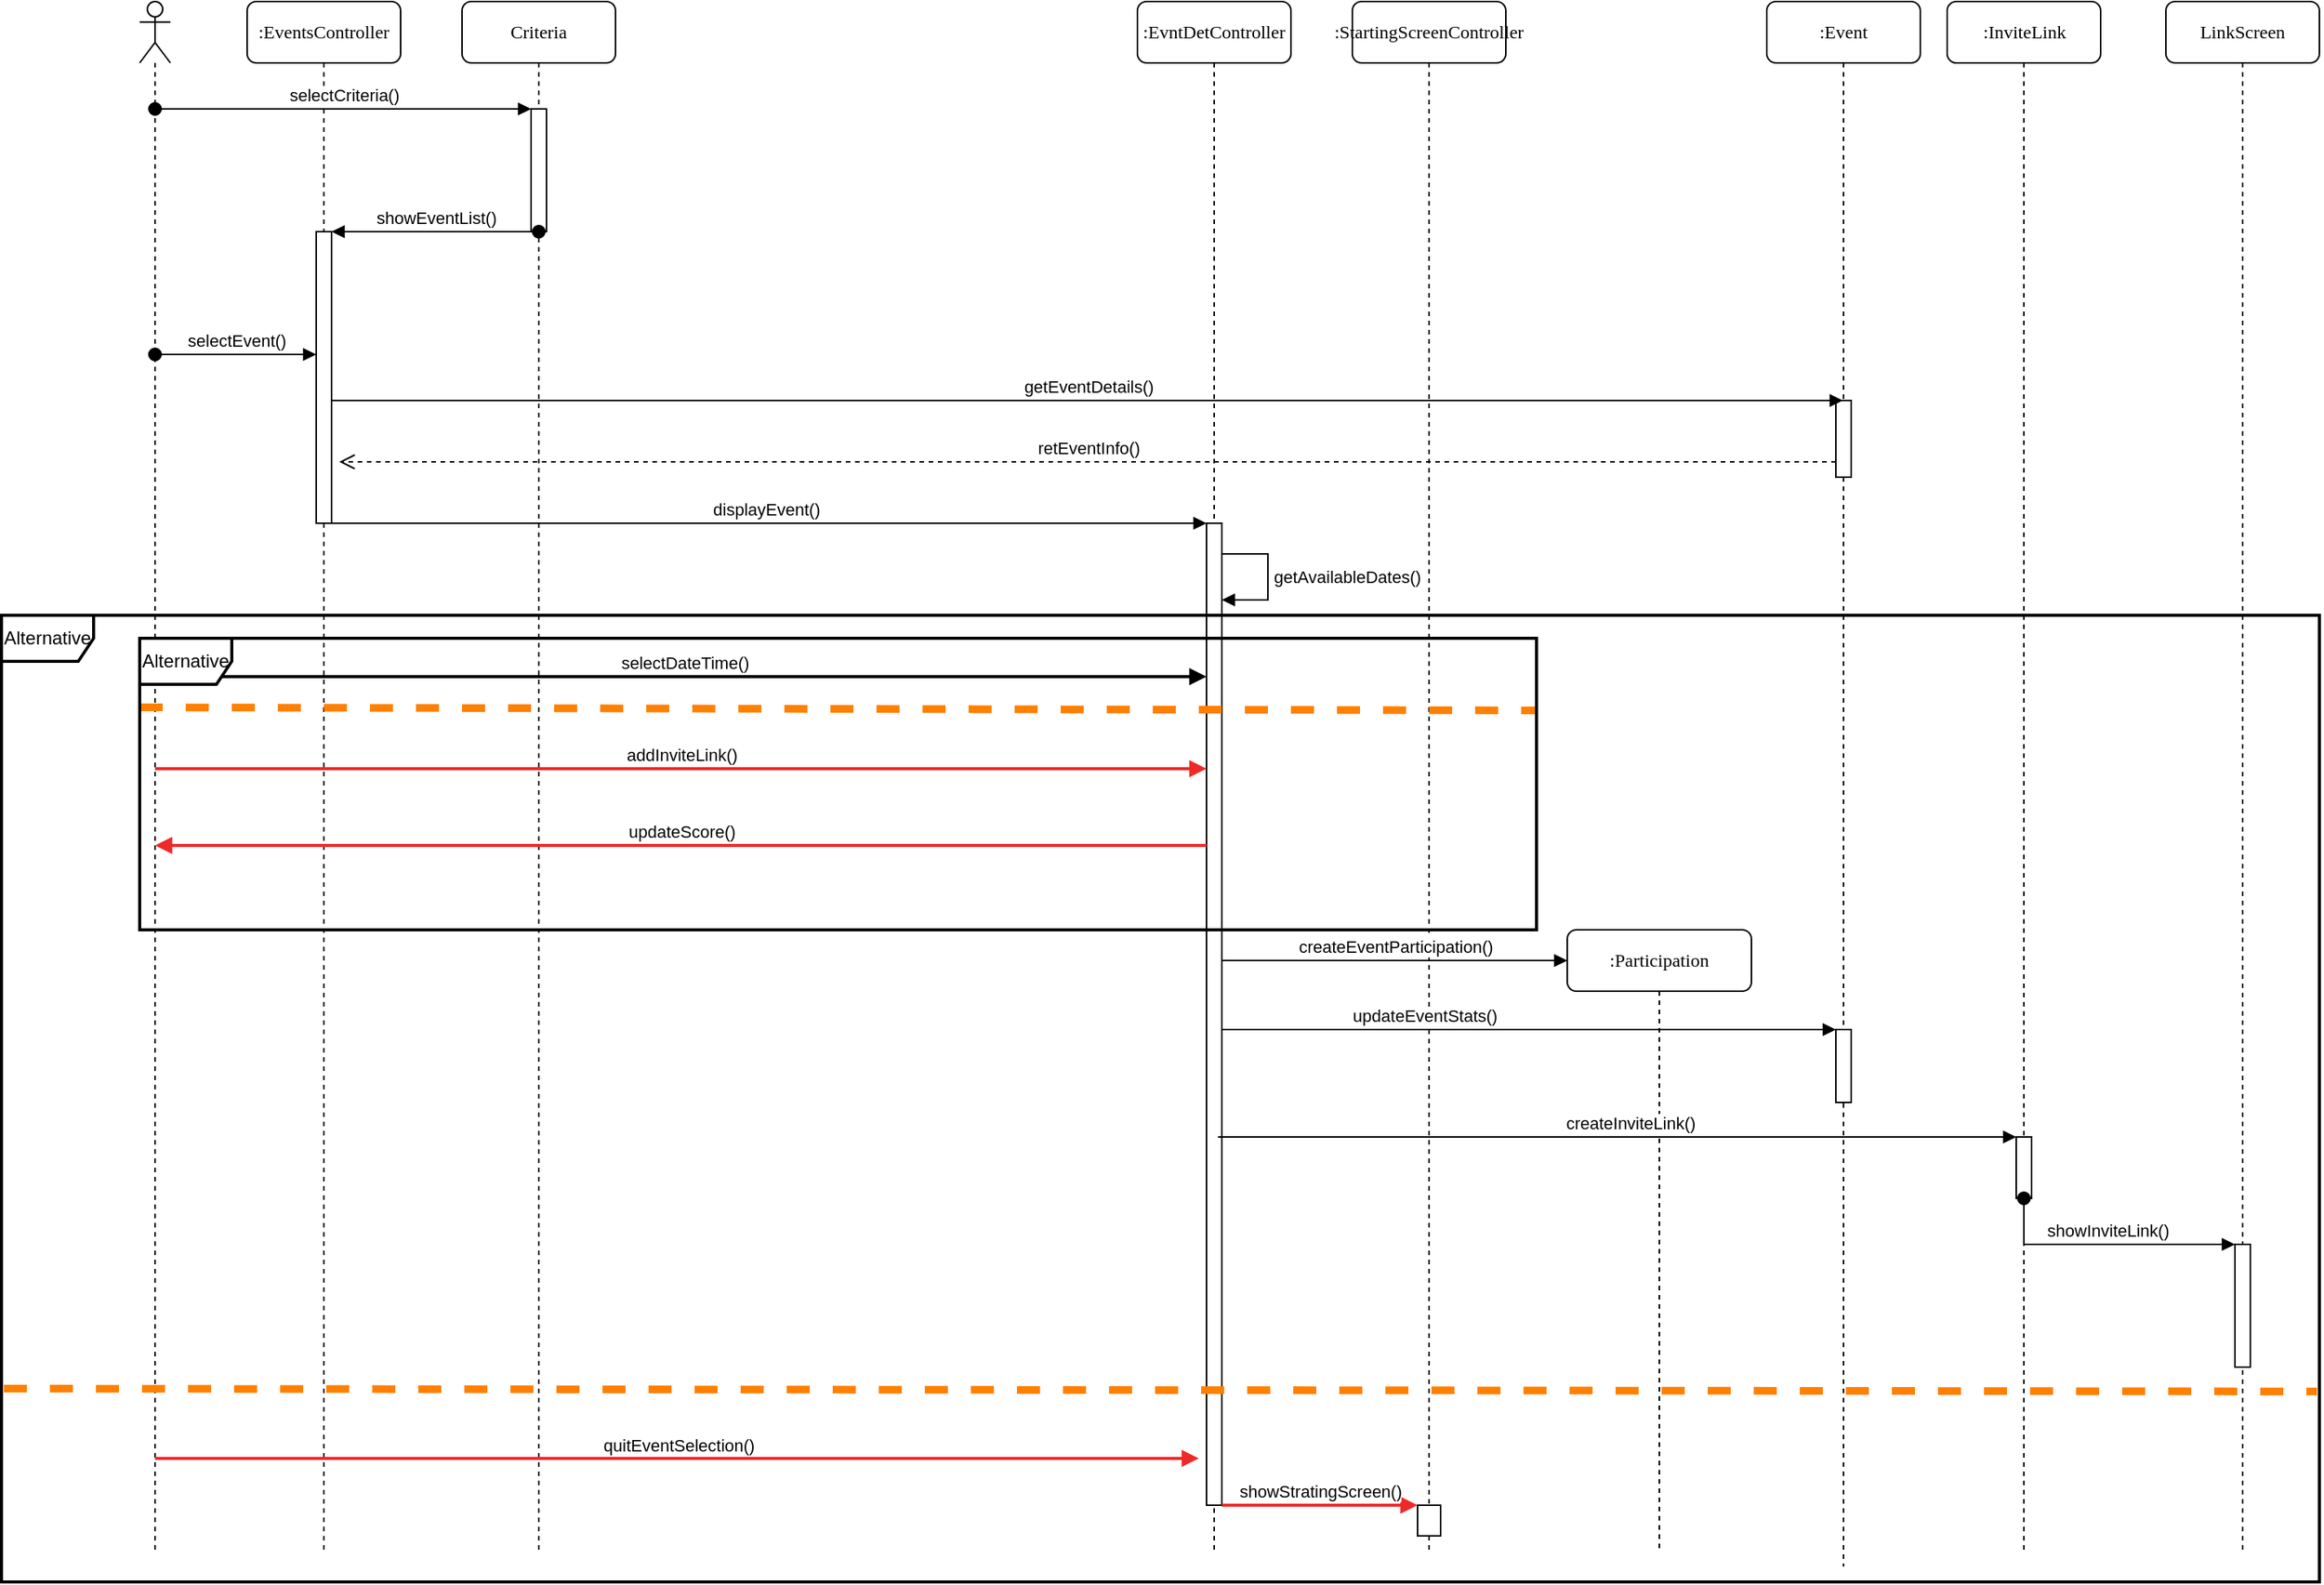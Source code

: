 <mxfile version="21.2.9" type="device">
  <diagram name="Page-1" id="13e1069c-82ec-6db2-03f1-153e76fe0fe0">
    <mxGraphModel dx="2534" dy="764" grid="1" gridSize="10" guides="1" tooltips="1" connect="1" arrows="1" fold="1" page="1" pageScale="1" pageWidth="1100" pageHeight="850" background="none" math="0" shadow="0">
      <root>
        <mxCell id="0" />
        <mxCell id="1" parent="0" />
        <mxCell id="0dD4uoadXfekZaIsLqY9-45" value="selectDateTime()" style="html=1;verticalAlign=bottom;endArrow=block;edgeStyle=elbowEdgeStyle;elbow=vertical;curved=0;rounded=0;strokeWidth=2;" parent="1" target="0dD4uoadXfekZaIsLqY9-40" edge="1">
          <mxGeometry width="80" relative="1" as="geometry">
            <mxPoint x="45" y="520" as="sourcePoint" />
            <mxPoint x="720" y="540" as="targetPoint" />
            <Array as="points">
              <mxPoint x="460" y="520" />
              <mxPoint x="610" y="500" />
              <mxPoint x="530" y="510" />
            </Array>
          </mxGeometry>
        </mxCell>
        <mxCell id="7baba1c4bc27f4b0-2" value="Criteria" style="shape=umlLifeline;perimeter=lifelinePerimeter;whiteSpace=wrap;html=1;container=1;collapsible=0;recursiveResize=0;outlineConnect=0;rounded=1;shadow=0;comic=0;labelBackgroundColor=none;strokeWidth=1;fontFamily=Verdana;fontSize=12;align=center;" parent="1" vertex="1">
          <mxGeometry x="240" y="80" width="100" height="1010" as="geometry" />
        </mxCell>
        <mxCell id="0dD4uoadXfekZaIsLqY9-20" value="" style="html=1;points=[];perimeter=orthogonalPerimeter;outlineConnect=0;targetShapes=umlLifeline;portConstraint=eastwest;newEdgeStyle={&quot;edgeStyle&quot;:&quot;elbowEdgeStyle&quot;,&quot;elbow&quot;:&quot;vertical&quot;,&quot;curved&quot;:0,&quot;rounded&quot;:0};" parent="7baba1c4bc27f4b0-2" vertex="1">
          <mxGeometry x="45" y="70" width="10" height="80" as="geometry" />
        </mxCell>
        <mxCell id="7baba1c4bc27f4b0-5" value=":EvntDetController" style="shape=umlLifeline;perimeter=lifelinePerimeter;whiteSpace=wrap;html=1;container=1;collapsible=0;recursiveResize=0;outlineConnect=0;rounded=1;shadow=0;comic=0;labelBackgroundColor=none;strokeWidth=1;fontFamily=Verdana;fontSize=12;align=center;" parent="1" vertex="1">
          <mxGeometry x="680" y="80" width="100" height="1010" as="geometry" />
        </mxCell>
        <mxCell id="0dD4uoadXfekZaIsLqY9-40" value="" style="html=1;points=[];perimeter=orthogonalPerimeter;outlineConnect=0;targetShapes=umlLifeline;portConstraint=eastwest;newEdgeStyle={&quot;edgeStyle&quot;:&quot;elbowEdgeStyle&quot;,&quot;elbow&quot;:&quot;vertical&quot;,&quot;curved&quot;:0,&quot;rounded&quot;:0};" parent="7baba1c4bc27f4b0-5" vertex="1">
          <mxGeometry x="45" y="340" width="10" height="640" as="geometry" />
        </mxCell>
        <mxCell id="mzvnvXg5lBKwVtpGxzpl-4" value="getAvailableDates()" style="html=1;align=left;spacingLeft=2;endArrow=block;rounded=0;edgeStyle=orthogonalEdgeStyle;curved=0;rounded=0;" parent="7baba1c4bc27f4b0-5" edge="1">
          <mxGeometry relative="1" as="geometry">
            <mxPoint x="55" y="360" as="sourcePoint" />
            <Array as="points">
              <mxPoint x="85" y="360" />
              <mxPoint x="85" y="390" />
            </Array>
            <mxPoint x="55" y="390" as="targetPoint" />
          </mxGeometry>
        </mxCell>
        <mxCell id="7baba1c4bc27f4b0-6" value="&lt;div&gt;:StartingScreenController&lt;/div&gt;" style="shape=umlLifeline;perimeter=lifelinePerimeter;whiteSpace=wrap;html=1;container=1;collapsible=0;recursiveResize=0;outlineConnect=0;rounded=1;shadow=0;comic=0;labelBackgroundColor=none;strokeWidth=1;fontFamily=Verdana;fontSize=12;align=center;" parent="1" vertex="1">
          <mxGeometry x="820" y="80" width="100" height="1010" as="geometry" />
        </mxCell>
        <mxCell id="0dD4uoadXfekZaIsLqY9-50" value="" style="html=1;points=[];perimeter=orthogonalPerimeter;outlineConnect=0;targetShapes=umlLifeline;portConstraint=eastwest;newEdgeStyle={&quot;edgeStyle&quot;:&quot;elbowEdgeStyle&quot;,&quot;elbow&quot;:&quot;vertical&quot;,&quot;curved&quot;:0,&quot;rounded&quot;:0};" parent="7baba1c4bc27f4b0-6" vertex="1">
          <mxGeometry x="42.5" y="980" width="15" height="20" as="geometry" />
        </mxCell>
        <mxCell id="7baba1c4bc27f4b0-7" value=":Participation" style="shape=umlLifeline;perimeter=lifelinePerimeter;whiteSpace=wrap;html=1;container=1;collapsible=0;recursiveResize=0;outlineConnect=0;rounded=1;shadow=0;comic=0;labelBackgroundColor=none;strokeWidth=1;fontFamily=Verdana;fontSize=12;align=center;" parent="1" vertex="1">
          <mxGeometry x="960" y="685" width="120" height="405" as="geometry" />
        </mxCell>
        <mxCell id="7baba1c4bc27f4b0-8" value=":EventsController" style="shape=umlLifeline;perimeter=lifelinePerimeter;whiteSpace=wrap;html=1;container=1;collapsible=0;recursiveResize=0;outlineConnect=0;rounded=1;shadow=0;comic=0;labelBackgroundColor=none;strokeWidth=1;fontFamily=Verdana;fontSize=12;align=center;" parent="1" vertex="1">
          <mxGeometry x="100" y="80" width="100" height="1010" as="geometry" />
        </mxCell>
        <mxCell id="0dD4uoadXfekZaIsLqY9-34" value="" style="html=1;points=[];perimeter=orthogonalPerimeter;outlineConnect=0;targetShapes=umlLifeline;portConstraint=eastwest;newEdgeStyle={&quot;edgeStyle&quot;:&quot;elbowEdgeStyle&quot;,&quot;elbow&quot;:&quot;vertical&quot;,&quot;curved&quot;:0,&quot;rounded&quot;:0};" parent="7baba1c4bc27f4b0-8" vertex="1">
          <mxGeometry x="45" y="150" width="10" height="190" as="geometry" />
        </mxCell>
        <mxCell id="0dD4uoadXfekZaIsLqY9-35" value="selectEvent()" style="html=1;verticalAlign=bottom;startArrow=oval;endArrow=block;startSize=8;edgeStyle=elbowEdgeStyle;elbow=vertical;curved=0;rounded=0;" parent="7baba1c4bc27f4b0-8" target="0dD4uoadXfekZaIsLqY9-34" edge="1">
          <mxGeometry relative="1" as="geometry">
            <mxPoint x="-60" y="230" as="sourcePoint" />
          </mxGeometry>
        </mxCell>
        <mxCell id="6SwhFIK-PpO4X8iCb4ti-20" value="displayEvent()" style="html=1;verticalAlign=bottom;endArrow=block;edgeStyle=elbowEdgeStyle;elbow=vertical;curved=0;rounded=0;" parent="7baba1c4bc27f4b0-8" target="0dD4uoadXfekZaIsLqY9-40" edge="1">
          <mxGeometry width="80" relative="1" as="geometry">
            <mxPoint x="50" y="340" as="sourcePoint" />
            <mxPoint x="349.5" y="340" as="targetPoint" />
          </mxGeometry>
        </mxCell>
        <mxCell id="0dD4uoadXfekZaIsLqY9-4" value="" style="shape=umlLifeline;perimeter=lifelinePerimeter;whiteSpace=wrap;html=1;container=1;dropTarget=0;collapsible=0;recursiveResize=0;outlineConnect=0;portConstraint=eastwest;newEdgeStyle={&quot;edgeStyle&quot;:&quot;elbowEdgeStyle&quot;,&quot;elbow&quot;:&quot;vertical&quot;,&quot;curved&quot;:0,&quot;rounded&quot;:0};participant=umlActor;" parent="1" vertex="1">
          <mxGeometry x="30" y="80" width="20" height="1010" as="geometry" />
        </mxCell>
        <mxCell id="0dD4uoadXfekZaIsLqY9-17" value=":Event" style="shape=umlLifeline;perimeter=lifelinePerimeter;whiteSpace=wrap;html=1;container=1;collapsible=0;recursiveResize=0;outlineConnect=0;rounded=1;shadow=0;comic=0;labelBackgroundColor=none;strokeWidth=1;fontFamily=Verdana;fontSize=12;align=center;" parent="1" vertex="1">
          <mxGeometry x="1090" y="80" width="100" height="1020" as="geometry" />
        </mxCell>
        <mxCell id="6SwhFIK-PpO4X8iCb4ti-7" value="" style="html=1;points=[];perimeter=orthogonalPerimeter;outlineConnect=0;targetShapes=umlLifeline;portConstraint=eastwest;newEdgeStyle={&quot;edgeStyle&quot;:&quot;elbowEdgeStyle&quot;,&quot;elbow&quot;:&quot;vertical&quot;,&quot;curved&quot;:0,&quot;rounded&quot;:0};" parent="0dD4uoadXfekZaIsLqY9-17" vertex="1">
          <mxGeometry x="45" y="670" width="10" height="47.5" as="geometry" />
        </mxCell>
        <mxCell id="6SwhFIK-PpO4X8iCb4ti-11" value="" style="html=1;points=[];perimeter=orthogonalPerimeter;outlineConnect=0;targetShapes=umlLifeline;portConstraint=eastwest;newEdgeStyle={&quot;edgeStyle&quot;:&quot;elbowEdgeStyle&quot;,&quot;elbow&quot;:&quot;vertical&quot;,&quot;curved&quot;:0,&quot;rounded&quot;:0};" parent="0dD4uoadXfekZaIsLqY9-17" vertex="1">
          <mxGeometry x="45" y="260" width="10" height="50" as="geometry" />
        </mxCell>
        <mxCell id="6SwhFIK-PpO4X8iCb4ti-27" value="createInviteLink()" style="html=1;verticalAlign=bottom;endArrow=block;edgeStyle=elbowEdgeStyle;elbow=vertical;curved=0;rounded=0;" parent="0dD4uoadXfekZaIsLqY9-17" edge="1" target="mzvnvXg5lBKwVtpGxzpl-5">
          <mxGeometry x="0.031" width="80" relative="1" as="geometry">
            <mxPoint x="-357.5" y="740" as="sourcePoint" />
            <mxPoint x="117.5" y="740.06" as="targetPoint" />
            <mxPoint as="offset" />
          </mxGeometry>
        </mxCell>
        <mxCell id="0dD4uoadXfekZaIsLqY9-18" value=":InviteLink" style="shape=umlLifeline;perimeter=lifelinePerimeter;whiteSpace=wrap;html=1;container=1;collapsible=0;recursiveResize=0;outlineConnect=0;rounded=1;shadow=0;comic=0;labelBackgroundColor=none;strokeWidth=1;fontFamily=Verdana;fontSize=12;align=center;" parent="1" vertex="1">
          <mxGeometry x="1207.5" y="80" width="100" height="1010" as="geometry" />
        </mxCell>
        <mxCell id="mzvnvXg5lBKwVtpGxzpl-5" value="" style="html=1;points=[];perimeter=orthogonalPerimeter;outlineConnect=0;targetShapes=umlLifeline;portConstraint=eastwest;newEdgeStyle={&quot;edgeStyle&quot;:&quot;elbowEdgeStyle&quot;,&quot;elbow&quot;:&quot;vertical&quot;,&quot;curved&quot;:0,&quot;rounded&quot;:0};" parent="0dD4uoadXfekZaIsLqY9-18" vertex="1">
          <mxGeometry x="45" y="740" width="10" height="40" as="geometry" />
        </mxCell>
        <mxCell id="0dD4uoadXfekZaIsLqY9-19" value="LinkScreen" style="shape=umlLifeline;perimeter=lifelinePerimeter;whiteSpace=wrap;html=1;container=1;collapsible=0;recursiveResize=0;outlineConnect=0;rounded=1;shadow=0;comic=0;labelBackgroundColor=none;strokeWidth=1;fontFamily=Verdana;fontSize=12;align=center;" parent="1" vertex="1">
          <mxGeometry x="1350" y="80" width="100" height="1010" as="geometry" />
        </mxCell>
        <mxCell id="6SwhFIK-PpO4X8iCb4ti-29" value="" style="html=1;points=[];perimeter=orthogonalPerimeter;outlineConnect=0;targetShapes=umlLifeline;portConstraint=eastwest;newEdgeStyle={&quot;edgeStyle&quot;:&quot;elbowEdgeStyle&quot;,&quot;elbow&quot;:&quot;vertical&quot;,&quot;curved&quot;:0,&quot;rounded&quot;:0};" parent="0dD4uoadXfekZaIsLqY9-19" vertex="1">
          <mxGeometry x="45" y="810" width="10" height="80" as="geometry" />
        </mxCell>
        <mxCell id="0dD4uoadXfekZaIsLqY9-21" value="selectCriteria()" style="html=1;verticalAlign=bottom;startArrow=oval;endArrow=block;startSize=8;edgeStyle=elbowEdgeStyle;elbow=vertical;curved=0;rounded=0;" parent="1" source="0dD4uoadXfekZaIsLqY9-4" target="0dD4uoadXfekZaIsLqY9-20" edge="1">
          <mxGeometry relative="1" as="geometry">
            <mxPoint x="85" y="160" as="sourcePoint" />
            <Array as="points">
              <mxPoint x="220" y="150" />
              <mxPoint x="70" y="140" />
            </Array>
          </mxGeometry>
        </mxCell>
        <mxCell id="0dD4uoadXfekZaIsLqY9-33" value="showEventList()" style="html=1;verticalAlign=bottom;startArrow=oval;endArrow=block;startSize=8;edgeStyle=elbowEdgeStyle;elbow=vertical;curved=0;rounded=0;" parent="1" edge="1">
          <mxGeometry relative="1" as="geometry">
            <mxPoint x="290" y="230" as="sourcePoint" />
            <mxPoint x="155" y="230" as="targetPoint" />
          </mxGeometry>
        </mxCell>
        <mxCell id="0dD4uoadXfekZaIsLqY9-47" value="quitEventSelection()" style="html=1;verticalAlign=bottom;endArrow=block;edgeStyle=elbowEdgeStyle;elbow=vertical;curved=0;rounded=0;strokeColor=#ef2929;strokeWidth=2;" parent="1" source="0dD4uoadXfekZaIsLqY9-4" edge="1">
          <mxGeometry width="80" relative="1" as="geometry">
            <mxPoint x="50" y="1029.5" as="sourcePoint" />
            <mxPoint x="720" y="1030" as="targetPoint" />
            <Array as="points">
              <mxPoint x="490" y="1029.5" />
              <mxPoint x="480" y="1049.5" />
              <mxPoint x="680" y="1169.5" />
              <mxPoint x="590" y="1069.5" />
              <mxPoint x="500" y="1039.5" />
              <mxPoint x="660" y="1009.5" />
            </Array>
          </mxGeometry>
        </mxCell>
        <mxCell id="0dD4uoadXfekZaIsLqY9-58" value="addInviteLink()" style="html=1;verticalAlign=bottom;endArrow=block;edgeStyle=elbowEdgeStyle;elbow=vertical;curved=0;rounded=0;strokeWidth=2;strokeColor=#ef2929;" parent="1" target="0dD4uoadXfekZaIsLqY9-40" edge="1">
          <mxGeometry width="80" relative="1" as="geometry">
            <mxPoint x="40" y="580" as="sourcePoint" />
            <mxPoint x="720" y="660" as="targetPoint" />
            <Array as="points">
              <mxPoint x="460" y="580" />
              <mxPoint x="510" y="720" />
              <mxPoint x="670" y="830" />
              <mxPoint x="450" y="810" />
              <mxPoint x="580" y="760" />
              <mxPoint x="510" y="730" />
              <mxPoint x="460" y="700" />
              <mxPoint x="510" y="660" />
            </Array>
          </mxGeometry>
        </mxCell>
        <mxCell id="0dD4uoadXfekZaIsLqY9-54" value="showStratingScreen()" style="html=1;verticalAlign=bottom;endArrow=block;edgeStyle=elbowEdgeStyle;elbow=vertical;curved=0;rounded=0;strokeWidth=2;strokeColor=#ef2929;" parent="1" target="0dD4uoadXfekZaIsLqY9-50" edge="1">
          <mxGeometry width="80" relative="1" as="geometry">
            <mxPoint x="735" y="1060" as="sourcePoint" />
            <mxPoint x="865" y="1040" as="targetPoint" />
            <Array as="points">
              <mxPoint x="830" y="1060" />
              <mxPoint x="770" y="1060" />
              <mxPoint x="760" y="1120" />
              <mxPoint x="760" y="1110" />
              <mxPoint x="840" y="1080" />
            </Array>
          </mxGeometry>
        </mxCell>
        <mxCell id="6SwhFIK-PpO4X8iCb4ti-3" value="createEventParticipation()" style="html=1;verticalAlign=bottom;endArrow=block;edgeStyle=elbowEdgeStyle;elbow=vertical;curved=0;rounded=0;" parent="1" edge="1">
          <mxGeometry width="80" relative="1" as="geometry">
            <mxPoint x="735" y="705" as="sourcePoint" />
            <mxPoint x="960" y="705" as="targetPoint" />
          </mxGeometry>
        </mxCell>
        <mxCell id="6SwhFIK-PpO4X8iCb4ti-8" value="updateEventStats()" style="html=1;verticalAlign=bottom;endArrow=block;edgeStyle=elbowEdgeStyle;elbow=vertical;curved=0;rounded=0;" parent="1" source="0dD4uoadXfekZaIsLqY9-40" target="6SwhFIK-PpO4X8iCb4ti-7" edge="1">
          <mxGeometry x="-0.334" width="80" relative="1" as="geometry">
            <mxPoint x="1060" y="550" as="sourcePoint" />
            <mxPoint x="1140" y="550" as="targetPoint" />
            <mxPoint x="-1" as="offset" />
            <Array as="points">
              <mxPoint x="1050" y="750" />
            </Array>
          </mxGeometry>
        </mxCell>
        <mxCell id="6SwhFIK-PpO4X8iCb4ti-12" value="retEventInfo()" style="html=1;verticalAlign=bottom;endArrow=open;dashed=1;endSize=8;edgeStyle=elbowEdgeStyle;elbow=vertical;curved=0;rounded=0;" parent="1" source="6SwhFIK-PpO4X8iCb4ti-11" edge="1">
          <mxGeometry x="-0.0" relative="1" as="geometry">
            <mxPoint x="1130" y="430" as="sourcePoint" />
            <mxPoint x="160" y="380" as="targetPoint" />
            <Array as="points">
              <mxPoint x="540" y="380" />
              <mxPoint x="790" y="430" />
            </Array>
            <mxPoint as="offset" />
          </mxGeometry>
        </mxCell>
        <mxCell id="6SwhFIK-PpO4X8iCb4ti-18" value="getEventDetails()" style="html=1;verticalAlign=bottom;endArrow=block;edgeStyle=elbowEdgeStyle;elbow=vertical;curved=0;rounded=0;" parent="1" source="0dD4uoadXfekZaIsLqY9-34" target="0dD4uoadXfekZaIsLqY9-17" edge="1">
          <mxGeometry width="80" relative="1" as="geometry">
            <mxPoint x="160" y="340" as="sourcePoint" />
            <mxPoint x="235" y="330" as="targetPoint" />
            <Array as="points">
              <mxPoint x="450" y="340" />
            </Array>
          </mxGeometry>
        </mxCell>
        <mxCell id="6SwhFIK-PpO4X8iCb4ti-26" value="" style="endArrow=none;dashed=1;html=1;rounded=0;strokeColor=#ff8000;strokeWidth=5;" parent="1" edge="1">
          <mxGeometry width="50" height="50" relative="1" as="geometry">
            <mxPoint x="30" y="540" as="sourcePoint" />
            <mxPoint x="940" y="542" as="targetPoint" />
          </mxGeometry>
        </mxCell>
        <mxCell id="6SwhFIK-PpO4X8iCb4ti-30" value="showInviteLink()" style="html=1;verticalAlign=bottom;startArrow=oval;endArrow=block;startSize=8;edgeStyle=elbowEdgeStyle;elbow=vertical;curved=0;rounded=0;" parent="1" source="mzvnvXg5lBKwVtpGxzpl-5" target="6SwhFIK-PpO4X8iCb4ti-29" edge="1">
          <mxGeometry relative="1" as="geometry">
            <mxPoint x="1260" y="680" as="sourcePoint" />
            <Array as="points">
              <mxPoint x="1330" y="890" />
            </Array>
          </mxGeometry>
        </mxCell>
        <mxCell id="mzvnvXg5lBKwVtpGxzpl-1" value="updateScore()" style="html=1;verticalAlign=bottom;endArrow=block;edgeStyle=elbowEdgeStyle;elbow=vertical;curved=0;rounded=0;strokeColor=#ef2929;strokeWidth=2;" parent="1" source="0dD4uoadXfekZaIsLqY9-40" target="0dD4uoadXfekZaIsLqY9-4" edge="1">
          <mxGeometry width="80" relative="1" as="geometry">
            <mxPoint x="610" y="850" as="sourcePoint" />
            <mxPoint x="590" y="630" as="targetPoint" />
            <Array as="points">
              <mxPoint x="700" y="630" />
              <mxPoint x="670" y="850" />
            </Array>
            <mxPoint as="offset" />
          </mxGeometry>
        </mxCell>
        <mxCell id="mzvnvXg5lBKwVtpGxzpl-7" value="Alternative" style="shape=umlFrame;whiteSpace=wrap;html=1;pointerEvents=0;strokeWidth=2;" parent="1" vertex="1">
          <mxGeometry x="-60" y="480" width="1510" height="630" as="geometry" />
        </mxCell>
        <mxCell id="mzvnvXg5lBKwVtpGxzpl-9" value="" style="endArrow=none;dashed=1;html=1;rounded=0;strokeColor=#ff8000;strokeWidth=5;entryX=0.999;entryY=0.803;entryDx=0;entryDy=0;entryPerimeter=0;exitX=0.001;exitY=0.8;exitDx=0;exitDy=0;exitPerimeter=0;" parent="1" source="mzvnvXg5lBKwVtpGxzpl-7" target="mzvnvXg5lBKwVtpGxzpl-7" edge="1">
          <mxGeometry width="50" height="50" relative="1" as="geometry">
            <mxPoint x="-50" y="980" as="sourcePoint" />
            <mxPoint x="860" y="982" as="targetPoint" />
          </mxGeometry>
        </mxCell>
        <mxCell id="0dD4uoadXfekZaIsLqY9-55" value="Alternative" style="shape=umlFrame;whiteSpace=wrap;html=1;pointerEvents=0;strokeWidth=2;" parent="1" vertex="1">
          <mxGeometry x="30" y="495" width="910" height="190" as="geometry" />
        </mxCell>
      </root>
    </mxGraphModel>
  </diagram>
</mxfile>
